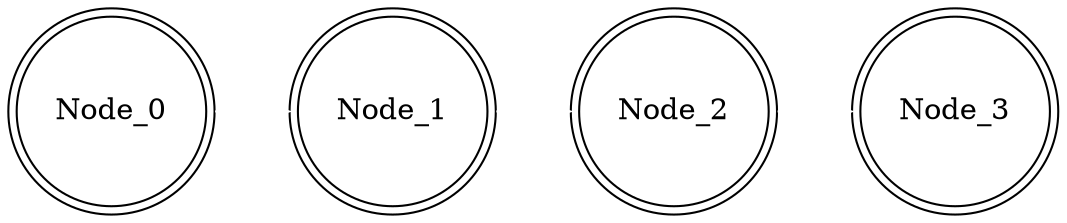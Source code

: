 digraph G 
{
    rankdir=LR;
    node [shape = doublecircle]; Node_0 Node_1 Node_2 Node_3;
    /*node [shape = box]; CBR_SENDER CBR_SINK QOAS_SENDER QOAS_SINK;

    CBR_SENDER -> Node_0;
    QOAS_SENDER -> Node_0;

    Node_3 -> CBR_SINK;
    Node_3 -> QOAS_SINK;
    */

    Node_0 -> Node_1 -> Node_2 -> Node_3 [color=white];
}
